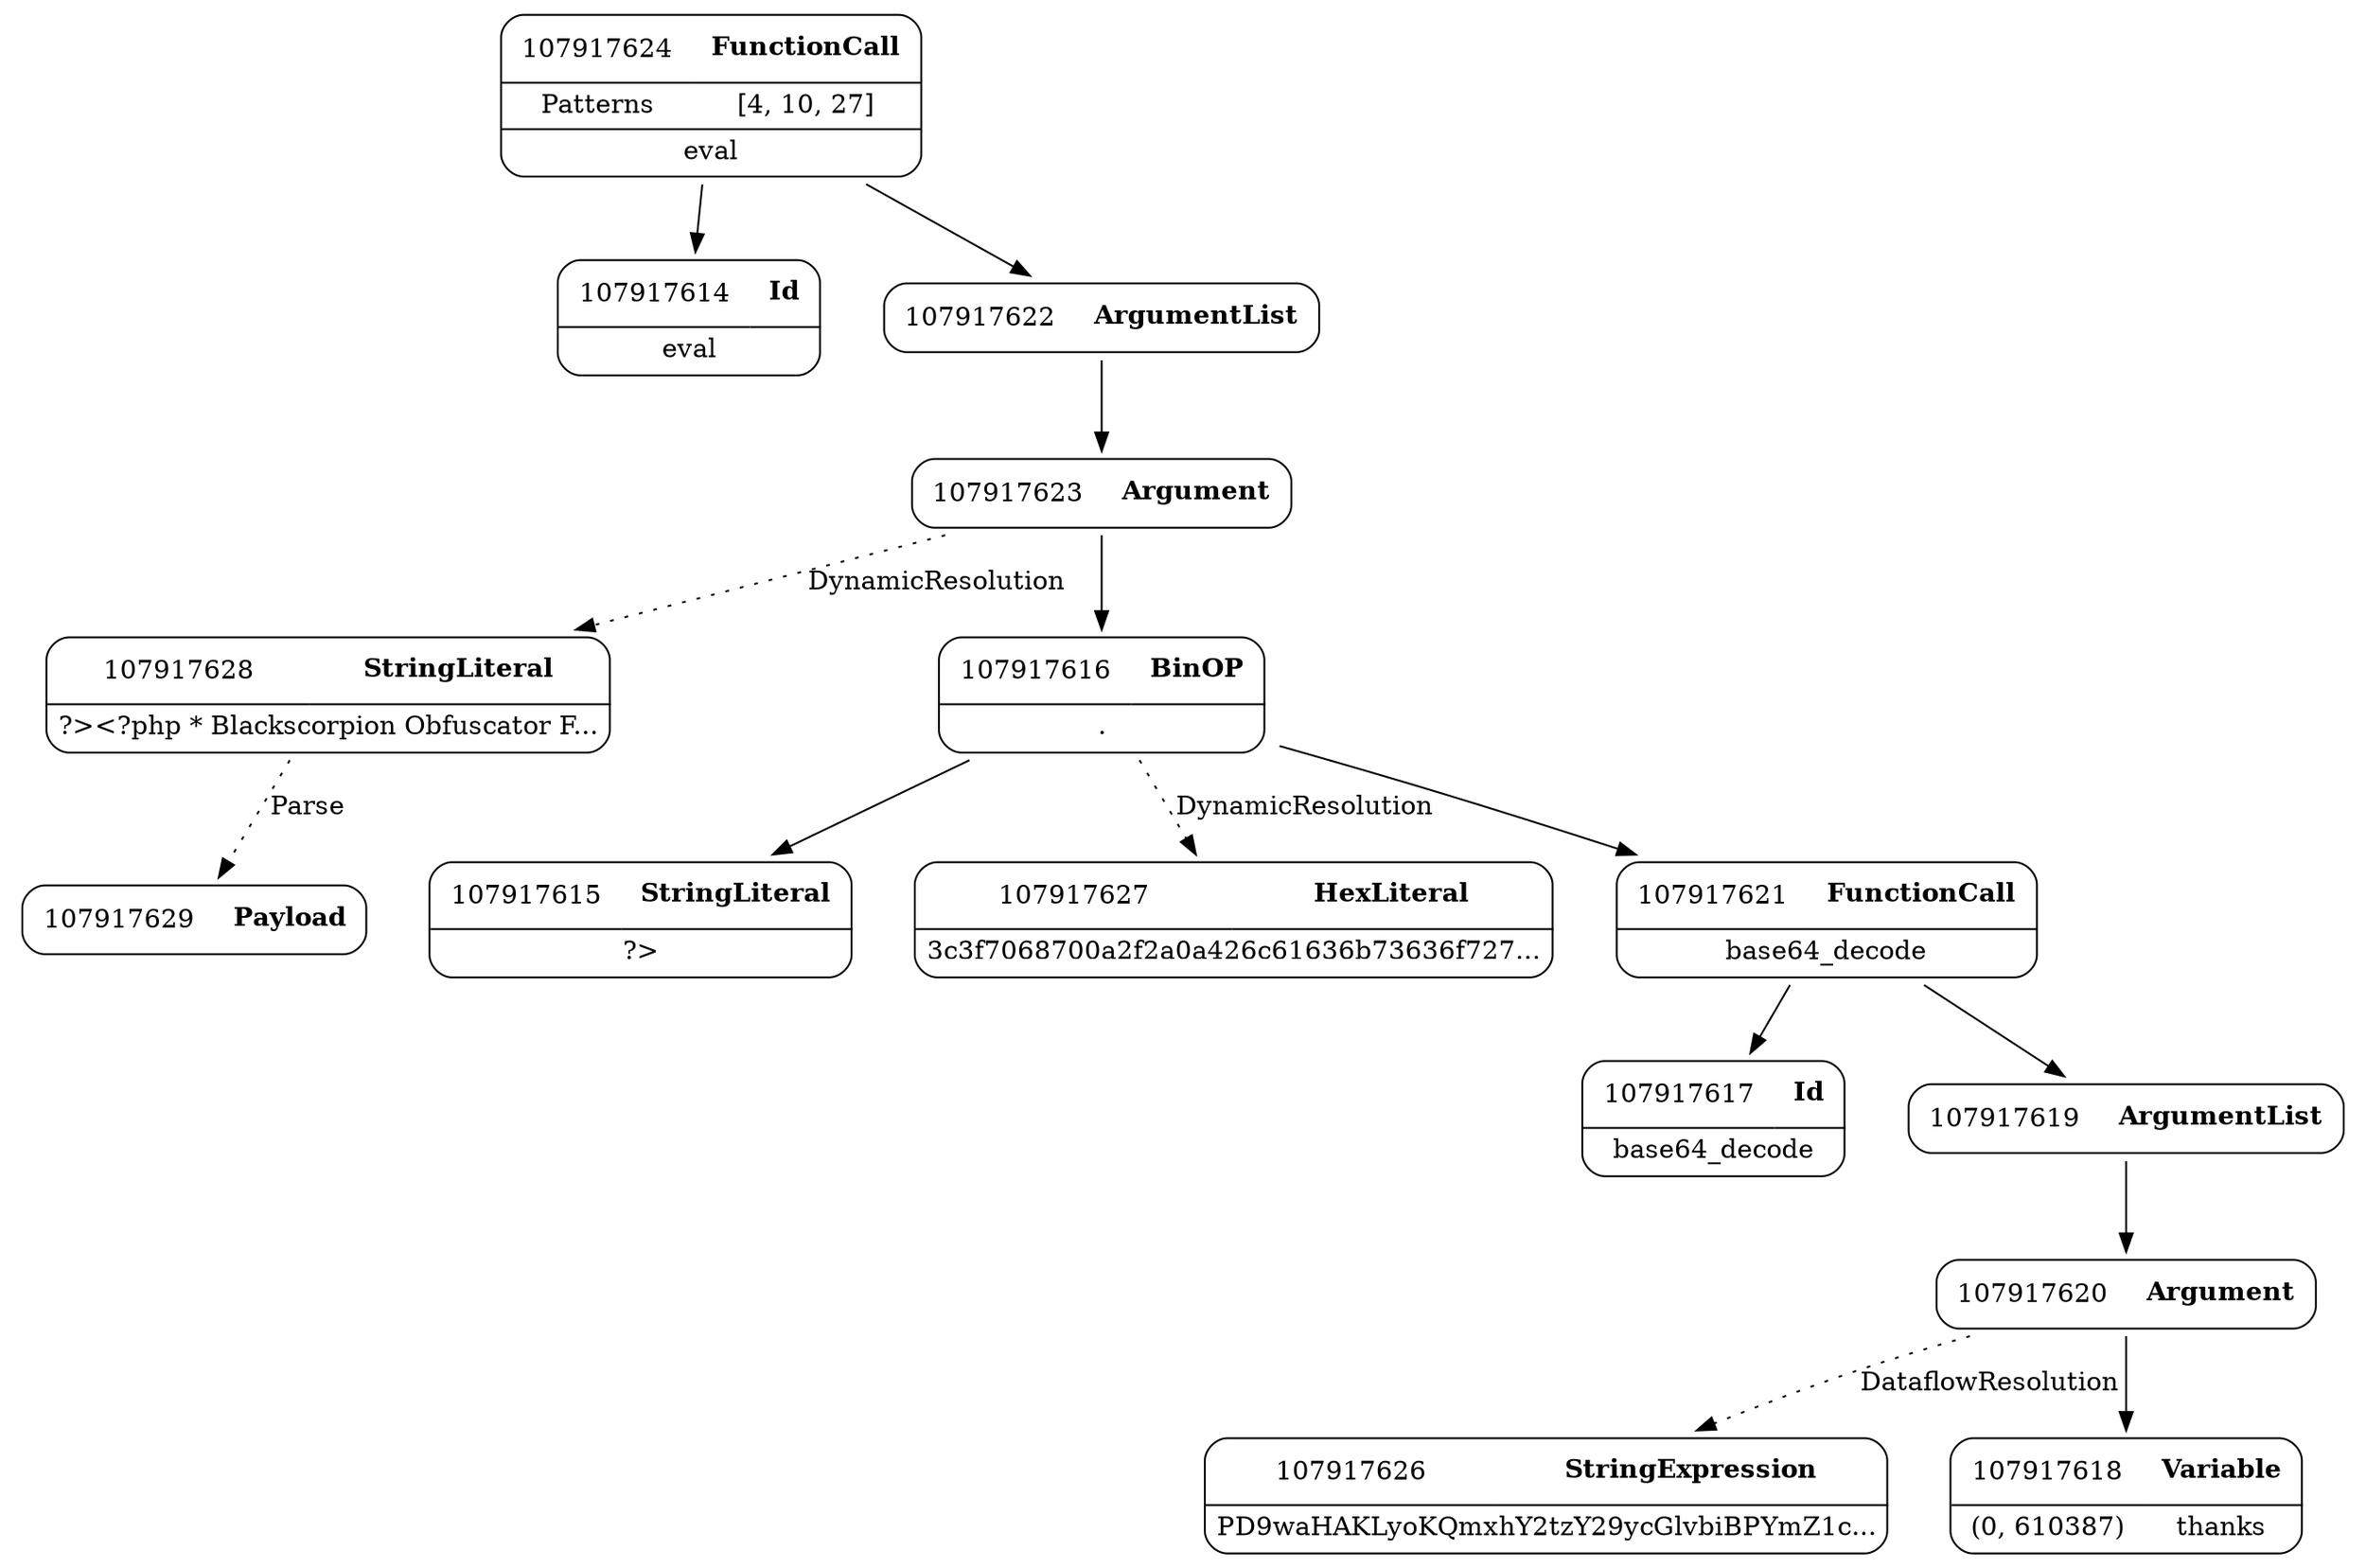 digraph ast {
node [shape=none];
107917614 [label=<<TABLE border='1' cellspacing='0' cellpadding='10' style='rounded' ><TR><TD border='0'>107917614</TD><TD border='0'><B>Id</B></TD></TR><HR/><TR><TD border='0' cellpadding='5' colspan='2'>eval</TD></TR></TABLE>>];
107917615 [label=<<TABLE border='1' cellspacing='0' cellpadding='10' style='rounded' ><TR><TD border='0'>107917615</TD><TD border='0'><B>StringLiteral</B></TD></TR><HR/><TR><TD border='0' cellpadding='5' colspan='2'>?&gt;</TD></TR></TABLE>>];
107917628 [label=<<TABLE border='1' cellspacing='0' cellpadding='10' style='rounded' ><TR><TD border='0'>107917628</TD><TD border='0'><B>StringLiteral</B></TD></TR><HR/><TR><TD border='0' cellpadding='5' colspan='2'>?&gt;&lt;?php * Blackscorpion Obfuscator F...</TD></TR></TABLE>>];
107917628 -> 107917629 [style=dotted,label=Parse];
107917629 [label=<<TABLE border='1' cellspacing='0' cellpadding='10' style='rounded' ><TR><TD border='0'>107917629</TD><TD border='0'><B>Payload</B></TD></TR></TABLE>>];
107917626 [label=<<TABLE border='1' cellspacing='0' cellpadding='10' style='rounded' ><TR><TD border='0'>107917626</TD><TD border='0'><B>StringExpression</B></TD></TR><HR/><TR><TD border='0' cellpadding='5' colspan='2'>PD9waHAKLyoKQmxhY2tzY29ycGlvbiBPYmZ1c...</TD></TR></TABLE>>];
107917627 [label=<<TABLE border='1' cellspacing='0' cellpadding='10' style='rounded' ><TR><TD border='0'>107917627</TD><TD border='0'><B>HexLiteral</B></TD></TR><HR/><TR><TD border='0' cellpadding='5' colspan='2'>3c3f7068700a2f2a0a426c61636b73636f727...</TD></TR></TABLE>>];
107917624 [label=<<TABLE border='1' cellspacing='0' cellpadding='10' style='rounded' ><TR><TD border='0'>107917624</TD><TD border='0'><B>FunctionCall</B></TD></TR><HR/><TR><TD border='0' cellpadding='5'>Patterns</TD><TD border='0' cellpadding='5'>[4, 10, 27]</TD></TR><HR/><TR><TD border='0' cellpadding='5' colspan='2'>eval</TD></TR></TABLE>>];
107917624 -> 107917614 [weight=2];
107917624 -> 107917622 [weight=2];
107917622 [label=<<TABLE border='1' cellspacing='0' cellpadding='10' style='rounded' ><TR><TD border='0'>107917622</TD><TD border='0'><B>ArgumentList</B></TD></TR></TABLE>>];
107917622 -> 107917623 [weight=2];
107917623 [label=<<TABLE border='1' cellspacing='0' cellpadding='10' style='rounded' ><TR><TD border='0'>107917623</TD><TD border='0'><B>Argument</B></TD></TR></TABLE>>];
107917623 -> 107917616 [weight=2];
107917623 -> 107917628 [style=dotted,label=DynamicResolution];
107917620 [label=<<TABLE border='1' cellspacing='0' cellpadding='10' style='rounded' ><TR><TD border='0'>107917620</TD><TD border='0'><B>Argument</B></TD></TR></TABLE>>];
107917620 -> 107917618 [weight=2];
107917620 -> 107917626 [style=dotted,label=DataflowResolution];
107917621 [label=<<TABLE border='1' cellspacing='0' cellpadding='10' style='rounded' ><TR><TD border='0'>107917621</TD><TD border='0'><B>FunctionCall</B></TD></TR><HR/><TR><TD border='0' cellpadding='5' colspan='2'>base64_decode</TD></TR></TABLE>>];
107917621 -> 107917617 [weight=2];
107917621 -> 107917619 [weight=2];
107917618 [label=<<TABLE border='1' cellspacing='0' cellpadding='10' style='rounded' ><TR><TD border='0'>107917618</TD><TD border='0'><B>Variable</B></TD></TR><HR/><TR><TD border='0' cellpadding='5'>(0, 610387)</TD><TD border='0' cellpadding='5'>thanks</TD></TR></TABLE>>];
107917619 [label=<<TABLE border='1' cellspacing='0' cellpadding='10' style='rounded' ><TR><TD border='0'>107917619</TD><TD border='0'><B>ArgumentList</B></TD></TR></TABLE>>];
107917619 -> 107917620 [weight=2];
107917616 [label=<<TABLE border='1' cellspacing='0' cellpadding='10' style='rounded' ><TR><TD border='0'>107917616</TD><TD border='0'><B>BinOP</B></TD></TR><HR/><TR><TD border='0' cellpadding='5' colspan='2'>.</TD></TR></TABLE>>];
107917616 -> 107917615 [weight=2];
107917616 -> 107917621 [weight=2];
107917616 -> 107917627 [style=dotted,label=DynamicResolution];
107917617 [label=<<TABLE border='1' cellspacing='0' cellpadding='10' style='rounded' ><TR><TD border='0'>107917617</TD><TD border='0'><B>Id</B></TD></TR><HR/><TR><TD border='0' cellpadding='5' colspan='2'>base64_decode</TD></TR></TABLE>>];
}
